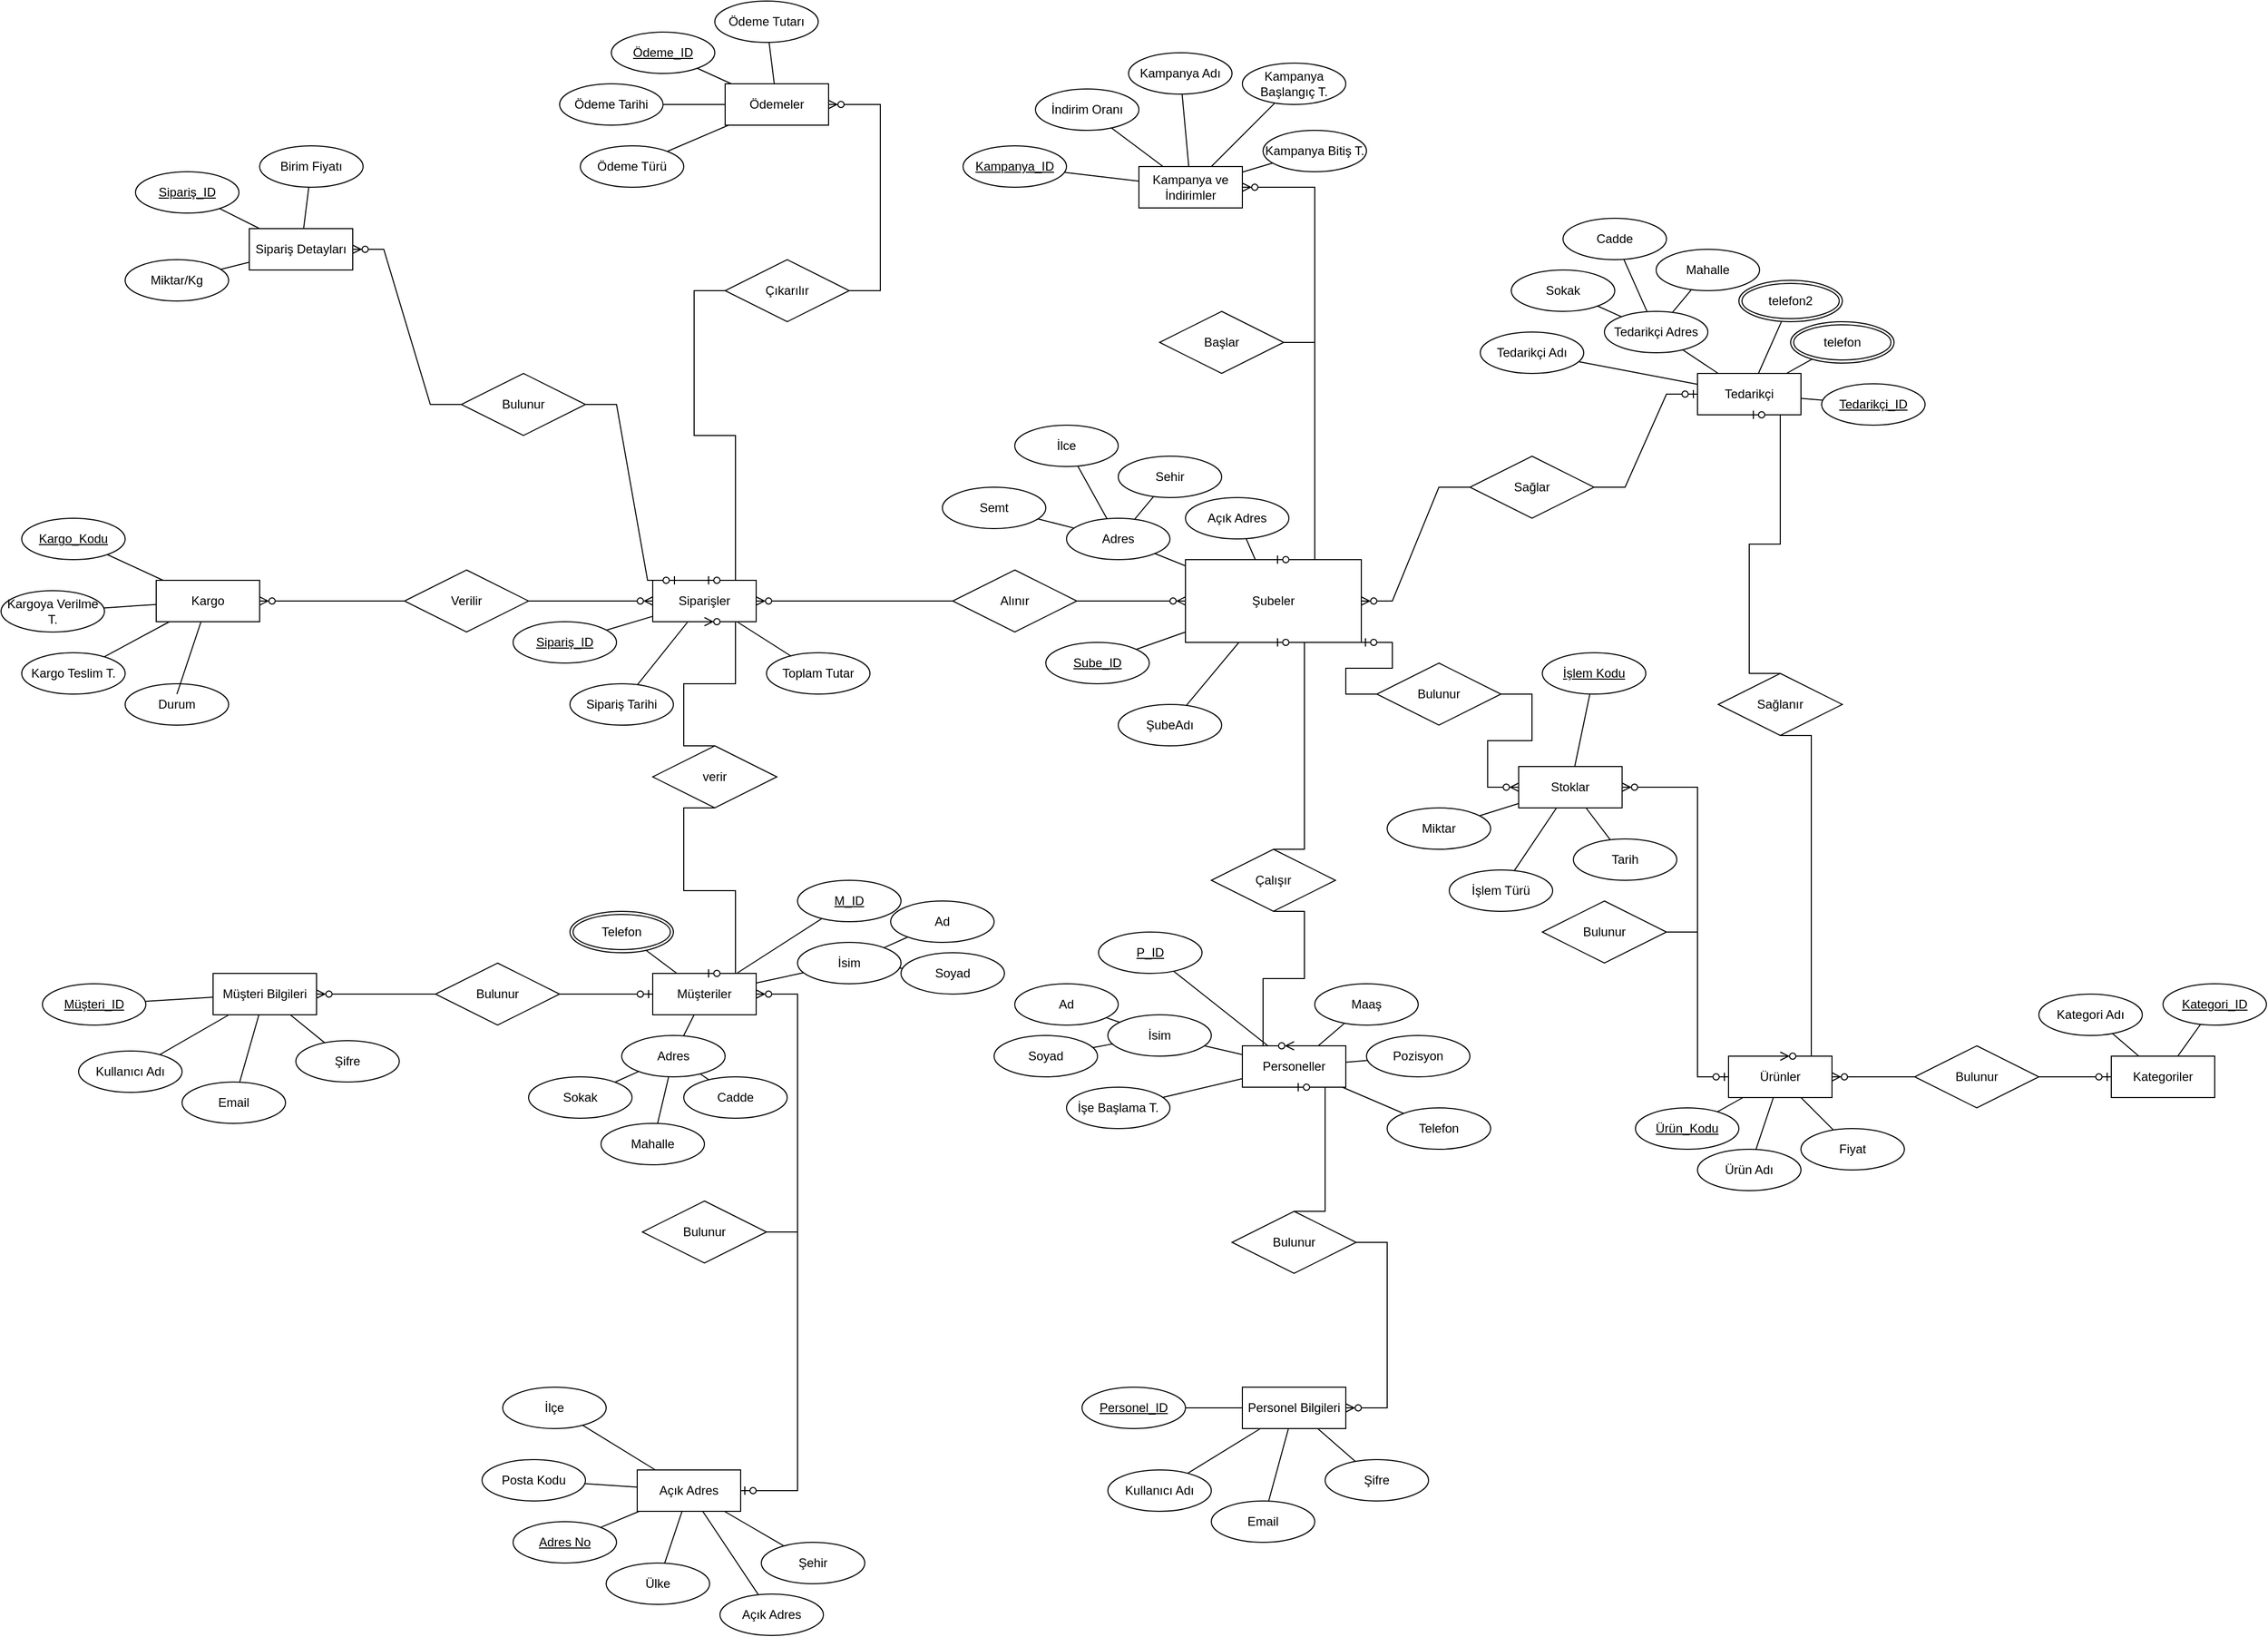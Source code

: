 <mxfile version="22.1.11" type="device">
  <diagram name="Sayfa -1" id="OxGSV1FBNw_TlXUvEajj">
    <mxGraphModel dx="3316" dy="1656" grid="1" gridSize="10" guides="1" tooltips="1" connect="1" arrows="1" fold="1" page="1" pageScale="1" pageWidth="10000" pageHeight="10000" math="0" shadow="0">
      <root>
        <mxCell id="0" />
        <mxCell id="1" parent="0" />
        <mxCell id="Ec_k2XlnwjyqH8aZwKnL-1" value="Müşteriler" style="whiteSpace=wrap;html=1;align=center;" parent="1" vertex="1">
          <mxGeometry x="670" y="1040" width="100" height="40" as="geometry" />
        </mxCell>
        <mxCell id="Ec_k2XlnwjyqH8aZwKnL-2" value="M_ID" style="ellipse;whiteSpace=wrap;html=1;align=center;fontStyle=4;" parent="1" vertex="1">
          <mxGeometry x="810" y="950" width="100" height="40" as="geometry" />
        </mxCell>
        <mxCell id="Ec_k2XlnwjyqH8aZwKnL-4" value="İsim" style="ellipse;whiteSpace=wrap;html=1;align=center;" parent="1" vertex="1">
          <mxGeometry x="810" y="1010" width="100" height="40" as="geometry" />
        </mxCell>
        <mxCell id="Ec_k2XlnwjyqH8aZwKnL-5" value="Ad" style="ellipse;whiteSpace=wrap;html=1;align=center;" parent="1" vertex="1">
          <mxGeometry x="900" y="970" width="100" height="40" as="geometry" />
        </mxCell>
        <mxCell id="Ec_k2XlnwjyqH8aZwKnL-6" value="Soyad" style="ellipse;whiteSpace=wrap;html=1;align=center;" parent="1" vertex="1">
          <mxGeometry x="910" y="1020" width="100" height="40" as="geometry" />
        </mxCell>
        <mxCell id="Ec_k2XlnwjyqH8aZwKnL-7" value="" style="endArrow=none;html=1;rounded=0;" parent="1" source="Ec_k2XlnwjyqH8aZwKnL-4" target="Ec_k2XlnwjyqH8aZwKnL-5" edge="1">
          <mxGeometry relative="1" as="geometry">
            <mxPoint x="800" y="1070" as="sourcePoint" />
            <mxPoint x="490" y="1070" as="targetPoint" />
          </mxGeometry>
        </mxCell>
        <mxCell id="Ec_k2XlnwjyqH8aZwKnL-8" value="" style="endArrow=none;html=1;rounded=0;" parent="1" source="Ec_k2XlnwjyqH8aZwKnL-4" target="Ec_k2XlnwjyqH8aZwKnL-6" edge="1">
          <mxGeometry relative="1" as="geometry">
            <mxPoint x="800" y="1070" as="sourcePoint" />
            <mxPoint x="485.355" y="1075.858" as="targetPoint" />
          </mxGeometry>
        </mxCell>
        <mxCell id="Ec_k2XlnwjyqH8aZwKnL-10" value="" style="endArrow=none;html=1;rounded=0;" parent="1" source="Ec_k2XlnwjyqH8aZwKnL-4" target="Ec_k2XlnwjyqH8aZwKnL-1" edge="1">
          <mxGeometry relative="1" as="geometry">
            <mxPoint x="800" y="1070" as="sourcePoint" />
            <mxPoint x="960" y="1070" as="targetPoint" />
          </mxGeometry>
        </mxCell>
        <mxCell id="Ec_k2XlnwjyqH8aZwKnL-11" value="" style="endArrow=none;html=1;rounded=0;" parent="1" source="Ec_k2XlnwjyqH8aZwKnL-1" target="Ec_k2XlnwjyqH8aZwKnL-2" edge="1">
          <mxGeometry relative="1" as="geometry">
            <mxPoint x="800" y="1070" as="sourcePoint" />
            <mxPoint x="960" y="1070" as="targetPoint" />
          </mxGeometry>
        </mxCell>
        <mxCell id="Ec_k2XlnwjyqH8aZwKnL-12" value="Adres" style="ellipse;whiteSpace=wrap;html=1;align=center;" parent="1" vertex="1">
          <mxGeometry x="640" y="1100" width="100" height="40" as="geometry" />
        </mxCell>
        <mxCell id="Ec_k2XlnwjyqH8aZwKnL-13" value="Cadde" style="ellipse;whiteSpace=wrap;html=1;align=center;" parent="1" vertex="1">
          <mxGeometry x="700" y="1140" width="100" height="40" as="geometry" />
        </mxCell>
        <mxCell id="Ec_k2XlnwjyqH8aZwKnL-14" value="Sokak" style="ellipse;whiteSpace=wrap;html=1;align=center;" parent="1" vertex="1">
          <mxGeometry x="550" y="1140" width="100" height="40" as="geometry" />
        </mxCell>
        <mxCell id="Ec_k2XlnwjyqH8aZwKnL-16" value="" style="endArrow=none;html=1;rounded=0;" parent="1" source="Ec_k2XlnwjyqH8aZwKnL-12" target="Ec_k2XlnwjyqH8aZwKnL-13" edge="1">
          <mxGeometry relative="1" as="geometry">
            <mxPoint x="800" y="1070" as="sourcePoint" />
            <mxPoint x="960" y="1070" as="targetPoint" />
          </mxGeometry>
        </mxCell>
        <mxCell id="Ec_k2XlnwjyqH8aZwKnL-17" value="" style="endArrow=none;html=1;rounded=0;" parent="1" source="Ec_k2XlnwjyqH8aZwKnL-12" target="Ec_k2XlnwjyqH8aZwKnL-15" edge="1">
          <mxGeometry relative="1" as="geometry">
            <mxPoint x="800" y="1070" as="sourcePoint" />
            <mxPoint x="960" y="1070" as="targetPoint" />
          </mxGeometry>
        </mxCell>
        <mxCell id="Ec_k2XlnwjyqH8aZwKnL-18" value="" style="endArrow=none;html=1;rounded=0;" parent="1" source="Ec_k2XlnwjyqH8aZwKnL-12" target="Ec_k2XlnwjyqH8aZwKnL-14" edge="1">
          <mxGeometry relative="1" as="geometry">
            <mxPoint x="800" y="1070" as="sourcePoint" />
            <mxPoint x="960" y="1070" as="targetPoint" />
          </mxGeometry>
        </mxCell>
        <mxCell id="Ec_k2XlnwjyqH8aZwKnL-19" value="" style="endArrow=none;html=1;rounded=0;" parent="1" source="Ec_k2XlnwjyqH8aZwKnL-12" target="Ec_k2XlnwjyqH8aZwKnL-1" edge="1">
          <mxGeometry relative="1" as="geometry">
            <mxPoint x="800" y="1070" as="sourcePoint" />
            <mxPoint x="960" y="1070" as="targetPoint" />
          </mxGeometry>
        </mxCell>
        <mxCell id="Ec_k2XlnwjyqH8aZwKnL-20" value="Telefon" style="ellipse;shape=doubleEllipse;margin=3;whiteSpace=wrap;html=1;align=center;" parent="1" vertex="1">
          <mxGeometry x="590" y="980" width="100" height="40" as="geometry" />
        </mxCell>
        <mxCell id="Ec_k2XlnwjyqH8aZwKnL-21" value="" style="endArrow=none;html=1;rounded=0;" parent="1" source="Ec_k2XlnwjyqH8aZwKnL-1" target="Ec_k2XlnwjyqH8aZwKnL-20" edge="1">
          <mxGeometry relative="1" as="geometry">
            <mxPoint x="900" y="1060" as="sourcePoint" />
            <mxPoint x="1060" y="1060" as="targetPoint" />
          </mxGeometry>
        </mxCell>
        <mxCell id="Ec_k2XlnwjyqH8aZwKnL-22" value="Ürünler" style="whiteSpace=wrap;html=1;align=center;" parent="1" vertex="1">
          <mxGeometry x="1710" y="1120" width="100" height="40" as="geometry" />
        </mxCell>
        <mxCell id="Ec_k2XlnwjyqH8aZwKnL-23" value="Ürün Adı" style="ellipse;whiteSpace=wrap;html=1;align=center;" parent="1" vertex="1">
          <mxGeometry x="1680" y="1210" width="100" height="40" as="geometry" />
        </mxCell>
        <mxCell id="Ec_k2XlnwjyqH8aZwKnL-25" value="Fiyat" style="ellipse;whiteSpace=wrap;html=1;align=center;" parent="1" vertex="1">
          <mxGeometry x="1780" y="1190" width="100" height="40" as="geometry" />
        </mxCell>
        <mxCell id="Ec_k2XlnwjyqH8aZwKnL-27" value="Ürün_Kodu" style="ellipse;whiteSpace=wrap;html=1;align=center;fontStyle=4;" parent="1" vertex="1">
          <mxGeometry x="1620" y="1170" width="100" height="40" as="geometry" />
        </mxCell>
        <mxCell id="Ec_k2XlnwjyqH8aZwKnL-28" value="Personeller" style="whiteSpace=wrap;html=1;align=center;" parent="1" vertex="1">
          <mxGeometry x="1240" y="1110" width="100" height="40" as="geometry" />
        </mxCell>
        <mxCell id="Ec_k2XlnwjyqH8aZwKnL-29" value="P_ID" style="ellipse;whiteSpace=wrap;html=1;align=center;fontStyle=4;" parent="1" vertex="1">
          <mxGeometry x="1101" y="1000" width="100" height="40" as="geometry" />
        </mxCell>
        <mxCell id="Ec_k2XlnwjyqH8aZwKnL-32" value="İsim" style="ellipse;whiteSpace=wrap;html=1;align=center;" parent="1" vertex="1">
          <mxGeometry x="1110" y="1080" width="100" height="40" as="geometry" />
        </mxCell>
        <mxCell id="Ec_k2XlnwjyqH8aZwKnL-33" value="Ad" style="ellipse;whiteSpace=wrap;html=1;align=center;" parent="1" vertex="1">
          <mxGeometry x="1020" y="1050" width="100" height="40" as="geometry" />
        </mxCell>
        <mxCell id="Ec_k2XlnwjyqH8aZwKnL-34" value="Soyad" style="ellipse;whiteSpace=wrap;html=1;align=center;" parent="1" vertex="1">
          <mxGeometry x="1000" y="1100" width="100" height="40" as="geometry" />
        </mxCell>
        <mxCell id="Ec_k2XlnwjyqH8aZwKnL-35" value="İşe Başlama T." style="ellipse;whiteSpace=wrap;html=1;align=center;" parent="1" vertex="1">
          <mxGeometry x="1070" y="1150" width="100" height="40" as="geometry" />
        </mxCell>
        <mxCell id="Ec_k2XlnwjyqH8aZwKnL-36" value="Telefon" style="ellipse;whiteSpace=wrap;html=1;align=center;" parent="1" vertex="1">
          <mxGeometry x="1380" y="1170" width="100" height="40" as="geometry" />
        </mxCell>
        <mxCell id="Ec_k2XlnwjyqH8aZwKnL-37" value="Maaş" style="ellipse;whiteSpace=wrap;html=1;align=center;" parent="1" vertex="1">
          <mxGeometry x="1310" y="1050" width="100" height="40" as="geometry" />
        </mxCell>
        <mxCell id="Ec_k2XlnwjyqH8aZwKnL-38" value="Pozisyon" style="ellipse;whiteSpace=wrap;html=1;align=center;" parent="1" vertex="1">
          <mxGeometry x="1360" y="1100" width="100" height="40" as="geometry" />
        </mxCell>
        <mxCell id="Ec_k2XlnwjyqH8aZwKnL-39" value="Ödemeler" style="whiteSpace=wrap;html=1;align=center;" parent="1" vertex="1">
          <mxGeometry x="740" y="180" width="100" height="40" as="geometry" />
        </mxCell>
        <mxCell id="Ec_k2XlnwjyqH8aZwKnL-40" value="Ödeme_ID" style="ellipse;whiteSpace=wrap;html=1;align=center;fontStyle=4;" parent="1" vertex="1">
          <mxGeometry x="630" y="130" width="100" height="40" as="geometry" />
        </mxCell>
        <mxCell id="Ec_k2XlnwjyqH8aZwKnL-41" value="Ödeme Tarihi" style="ellipse;whiteSpace=wrap;html=1;align=center;" parent="1" vertex="1">
          <mxGeometry x="580" y="180" width="100" height="40" as="geometry" />
        </mxCell>
        <mxCell id="Ec_k2XlnwjyqH8aZwKnL-42" value="Ödeme Türü" style="ellipse;whiteSpace=wrap;html=1;align=center;" parent="1" vertex="1">
          <mxGeometry x="600" y="240" width="100" height="40" as="geometry" />
        </mxCell>
        <mxCell id="Ec_k2XlnwjyqH8aZwKnL-43" value="Ödeme Tutarı" style="ellipse;whiteSpace=wrap;html=1;align=center;" parent="1" vertex="1">
          <mxGeometry x="730" y="100" width="100" height="40" as="geometry" />
        </mxCell>
        <mxCell id="Ec_k2XlnwjyqH8aZwKnL-44" value="Tedarikçi" style="whiteSpace=wrap;html=1;align=center;" parent="1" vertex="1">
          <mxGeometry x="1680" y="460" width="100" height="40" as="geometry" />
        </mxCell>
        <mxCell id="Ec_k2XlnwjyqH8aZwKnL-45" value="Tedarikçi_ID" style="ellipse;whiteSpace=wrap;html=1;align=center;fontStyle=4;" parent="1" vertex="1">
          <mxGeometry x="1800" y="470" width="100" height="40" as="geometry" />
        </mxCell>
        <mxCell id="Ec_k2XlnwjyqH8aZwKnL-46" value="Tedarikçi Adı" style="ellipse;whiteSpace=wrap;html=1;align=center;" parent="1" vertex="1">
          <mxGeometry x="1470" y="420" width="100" height="40" as="geometry" />
        </mxCell>
        <mxCell id="Ec_k2XlnwjyqH8aZwKnL-47" value="Tedarikçi Adres" style="ellipse;whiteSpace=wrap;html=1;align=center;" parent="1" vertex="1">
          <mxGeometry x="1590" y="400" width="100" height="40" as="geometry" />
        </mxCell>
        <mxCell id="Ec_k2XlnwjyqH8aZwKnL-51" value="telefon" style="ellipse;shape=doubleEllipse;margin=3;whiteSpace=wrap;html=1;align=center;" parent="1" vertex="1">
          <mxGeometry x="1770" y="410" width="100" height="40" as="geometry" />
        </mxCell>
        <mxCell id="Ec_k2XlnwjyqH8aZwKnL-52" value="Kampanya ve İndirimler" style="whiteSpace=wrap;html=1;align=center;" parent="1" vertex="1">
          <mxGeometry x="1140" y="260" width="100" height="40" as="geometry" />
        </mxCell>
        <mxCell id="Ec_k2XlnwjyqH8aZwKnL-53" value="Kampanya_ID" style="ellipse;whiteSpace=wrap;html=1;align=center;fontStyle=4;" parent="1" vertex="1">
          <mxGeometry x="970" y="240" width="100" height="40" as="geometry" />
        </mxCell>
        <mxCell id="Ec_k2XlnwjyqH8aZwKnL-54" value="Kampanya Adı" style="ellipse;whiteSpace=wrap;html=1;align=center;" parent="1" vertex="1">
          <mxGeometry x="1130" y="150" width="100" height="40" as="geometry" />
        </mxCell>
        <mxCell id="Ec_k2XlnwjyqH8aZwKnL-55" value="Kampanya Başlangıç T." style="ellipse;whiteSpace=wrap;html=1;align=center;" parent="1" vertex="1">
          <mxGeometry x="1240" y="160" width="100" height="40" as="geometry" />
        </mxCell>
        <mxCell id="Ec_k2XlnwjyqH8aZwKnL-56" value="Kampanya Bitiş T." style="ellipse;whiteSpace=wrap;html=1;align=center;" parent="1" vertex="1">
          <mxGeometry x="1260" y="225" width="100" height="40" as="geometry" />
        </mxCell>
        <mxCell id="Ec_k2XlnwjyqH8aZwKnL-57" value="İndirim Oranı" style="ellipse;whiteSpace=wrap;html=1;align=center;" parent="1" vertex="1">
          <mxGeometry x="1040" y="185" width="100" height="40" as="geometry" />
        </mxCell>
        <mxCell id="Ec_k2XlnwjyqH8aZwKnL-58" value="Kargo" style="whiteSpace=wrap;html=1;align=center;" parent="1" vertex="1">
          <mxGeometry x="190" y="660" width="100" height="40" as="geometry" />
        </mxCell>
        <mxCell id="Ec_k2XlnwjyqH8aZwKnL-59" value="Kargo_Kodu" style="ellipse;whiteSpace=wrap;html=1;align=center;fontStyle=4;" parent="1" vertex="1">
          <mxGeometry x="60" y="600" width="100" height="40" as="geometry" />
        </mxCell>
        <mxCell id="Ec_k2XlnwjyqH8aZwKnL-60" value="Kargoya Verilme T." style="ellipse;whiteSpace=wrap;html=1;align=center;" parent="1" vertex="1">
          <mxGeometry x="40" y="670" width="100" height="40" as="geometry" />
        </mxCell>
        <mxCell id="Ec_k2XlnwjyqH8aZwKnL-61" value="Kargo Teslim T." style="ellipse;whiteSpace=wrap;html=1;align=center;" parent="1" vertex="1">
          <mxGeometry x="60" y="730" width="100" height="40" as="geometry" />
        </mxCell>
        <mxCell id="Ec_k2XlnwjyqH8aZwKnL-67" value="Siparişler" style="whiteSpace=wrap;html=1;align=center;" parent="1" vertex="1">
          <mxGeometry x="670" y="660" width="100" height="40" as="geometry" />
        </mxCell>
        <mxCell id="Ec_k2XlnwjyqH8aZwKnL-68" value="Sipariş_ID" style="ellipse;whiteSpace=wrap;html=1;align=center;fontStyle=4;" parent="1" vertex="1">
          <mxGeometry x="535" y="700" width="100" height="40" as="geometry" />
        </mxCell>
        <mxCell id="Ec_k2XlnwjyqH8aZwKnL-69" value="Sipariş Tarihi" style="ellipse;whiteSpace=wrap;html=1;align=center;" parent="1" vertex="1">
          <mxGeometry x="590" y="760" width="100" height="40" as="geometry" />
        </mxCell>
        <mxCell id="Ec_k2XlnwjyqH8aZwKnL-70" value="Toplam Tutar" style="ellipse;whiteSpace=wrap;html=1;align=center;" parent="1" vertex="1">
          <mxGeometry x="780" y="730" width="100" height="40" as="geometry" />
        </mxCell>
        <mxCell id="Ec_k2XlnwjyqH8aZwKnL-71" value="Durum" style="ellipse;whiteSpace=wrap;html=1;align=center;" parent="1" vertex="1">
          <mxGeometry x="160" y="760" width="100" height="40" as="geometry" />
        </mxCell>
        <mxCell id="Ec_k2XlnwjyqH8aZwKnL-72" value="" style="endArrow=none;html=1;rounded=0;" parent="1" source="Ec_k2XlnwjyqH8aZwKnL-58" target="Ec_k2XlnwjyqH8aZwKnL-59" edge="1">
          <mxGeometry relative="1" as="geometry">
            <mxPoint x="110" y="470" as="sourcePoint" />
            <mxPoint x="330" y="670.0" as="targetPoint" />
          </mxGeometry>
        </mxCell>
        <mxCell id="Ec_k2XlnwjyqH8aZwKnL-73" value="" style="endArrow=none;html=1;rounded=0;" parent="1" source="Ec_k2XlnwjyqH8aZwKnL-58" edge="1">
          <mxGeometry relative="1" as="geometry">
            <mxPoint x="110" y="470" as="sourcePoint" />
            <mxPoint x="210" y="770" as="targetPoint" />
          </mxGeometry>
        </mxCell>
        <mxCell id="Ec_k2XlnwjyqH8aZwKnL-74" value="" style="endArrow=none;html=1;rounded=0;" parent="1" source="Ec_k2XlnwjyqH8aZwKnL-58" target="Ec_k2XlnwjyqH8aZwKnL-60" edge="1">
          <mxGeometry relative="1" as="geometry">
            <mxPoint x="110" y="470" as="sourcePoint" />
            <mxPoint x="270" y="470" as="targetPoint" />
          </mxGeometry>
        </mxCell>
        <mxCell id="Ec_k2XlnwjyqH8aZwKnL-75" value="" style="endArrow=none;html=1;rounded=0;" parent="1" source="Ec_k2XlnwjyqH8aZwKnL-58" target="Ec_k2XlnwjyqH8aZwKnL-61" edge="1">
          <mxGeometry relative="1" as="geometry">
            <mxPoint x="110" y="470" as="sourcePoint" />
            <mxPoint x="270" y="470" as="targetPoint" />
          </mxGeometry>
        </mxCell>
        <mxCell id="Ec_k2XlnwjyqH8aZwKnL-76" value="Verilir" style="shape=rhombus;perimeter=rhombusPerimeter;whiteSpace=wrap;html=1;align=center;" parent="1" vertex="1">
          <mxGeometry x="430" y="650" width="120" height="60" as="geometry" />
        </mxCell>
        <mxCell id="Ec_k2XlnwjyqH8aZwKnL-79" value="" style="edgeStyle=entityRelationEdgeStyle;fontSize=12;html=1;endArrow=ERzeroToMany;endFill=1;rounded=0;" parent="1" source="Ec_k2XlnwjyqH8aZwKnL-76" target="Ec_k2XlnwjyqH8aZwKnL-58" edge="1">
          <mxGeometry width="100" height="100" relative="1" as="geometry">
            <mxPoint x="230" y="620" as="sourcePoint" />
            <mxPoint x="330" y="520" as="targetPoint" />
          </mxGeometry>
        </mxCell>
        <mxCell id="Ec_k2XlnwjyqH8aZwKnL-85" value="Şubeler" style="whiteSpace=wrap;html=1;align=center;" parent="1" vertex="1">
          <mxGeometry x="1185" y="640" width="170" height="80" as="geometry" />
        </mxCell>
        <mxCell id="Ec_k2XlnwjyqH8aZwKnL-100" value="" style="endArrow=none;html=1;rounded=0;" parent="1" source="Ec_k2XlnwjyqH8aZwKnL-28" target="Ec_k2XlnwjyqH8aZwKnL-29" edge="1">
          <mxGeometry relative="1" as="geometry">
            <mxPoint x="1280" y="1080" as="sourcePoint" />
            <mxPoint x="1440" y="1080" as="targetPoint" />
          </mxGeometry>
        </mxCell>
        <mxCell id="Ec_k2XlnwjyqH8aZwKnL-101" value="" style="endArrow=none;html=1;rounded=0;" parent="1" source="Ec_k2XlnwjyqH8aZwKnL-28" target="Ec_k2XlnwjyqH8aZwKnL-32" edge="1">
          <mxGeometry relative="1" as="geometry">
            <mxPoint x="1212.5" y="1090" as="sourcePoint" />
            <mxPoint x="1380" y="1020" as="targetPoint" />
          </mxGeometry>
        </mxCell>
        <mxCell id="Ec_k2XlnwjyqH8aZwKnL-102" value="" style="endArrow=none;html=1;rounded=0;" parent="1" source="Ec_k2XlnwjyqH8aZwKnL-32" target="Ec_k2XlnwjyqH8aZwKnL-33" edge="1">
          <mxGeometry relative="1" as="geometry">
            <mxPoint x="1220" y="1020" as="sourcePoint" />
            <mxPoint x="1380" y="1020" as="targetPoint" />
          </mxGeometry>
        </mxCell>
        <mxCell id="Ec_k2XlnwjyqH8aZwKnL-103" value="" style="endArrow=none;html=1;rounded=0;" parent="1" source="Ec_k2XlnwjyqH8aZwKnL-32" target="Ec_k2XlnwjyqH8aZwKnL-34" edge="1">
          <mxGeometry relative="1" as="geometry">
            <mxPoint x="1220" y="1020" as="sourcePoint" />
            <mxPoint x="1380" y="1020" as="targetPoint" />
          </mxGeometry>
        </mxCell>
        <mxCell id="Ec_k2XlnwjyqH8aZwKnL-104" value="" style="endArrow=none;html=1;rounded=0;" parent="1" source="Ec_k2XlnwjyqH8aZwKnL-28" target="Ec_k2XlnwjyqH8aZwKnL-35" edge="1">
          <mxGeometry relative="1" as="geometry">
            <mxPoint x="1227.143" y="1090" as="sourcePoint" />
            <mxPoint x="1380" y="1020" as="targetPoint" />
          </mxGeometry>
        </mxCell>
        <mxCell id="Ec_k2XlnwjyqH8aZwKnL-105" value="" style="endArrow=none;html=1;rounded=0;" parent="1" source="Ec_k2XlnwjyqH8aZwKnL-28" target="Ec_k2XlnwjyqH8aZwKnL-36" edge="1">
          <mxGeometry relative="1" as="geometry">
            <mxPoint x="1280" y="1080" as="sourcePoint" />
            <mxPoint x="1440" y="1080" as="targetPoint" />
          </mxGeometry>
        </mxCell>
        <mxCell id="Ec_k2XlnwjyqH8aZwKnL-106" value="" style="endArrow=none;html=1;rounded=0;" parent="1" source="Ec_k2XlnwjyqH8aZwKnL-28" target="Ec_k2XlnwjyqH8aZwKnL-38" edge="1">
          <mxGeometry relative="1" as="geometry">
            <mxPoint x="1280" y="1080" as="sourcePoint" />
            <mxPoint x="1440" y="1080" as="targetPoint" />
          </mxGeometry>
        </mxCell>
        <mxCell id="Ec_k2XlnwjyqH8aZwKnL-107" value="" style="endArrow=none;html=1;rounded=0;" parent="1" source="Ec_k2XlnwjyqH8aZwKnL-28" target="Ec_k2XlnwjyqH8aZwKnL-37" edge="1">
          <mxGeometry relative="1" as="geometry">
            <mxPoint x="1280" y="1080" as="sourcePoint" />
            <mxPoint x="1440" y="1080" as="targetPoint" />
          </mxGeometry>
        </mxCell>
        <mxCell id="Ec_k2XlnwjyqH8aZwKnL-108" value="Çalışır" style="shape=rhombus;perimeter=rhombusPerimeter;whiteSpace=wrap;html=1;align=center;" parent="1" vertex="1">
          <mxGeometry x="1210" y="920" width="120" height="60" as="geometry" />
        </mxCell>
        <mxCell id="Ec_k2XlnwjyqH8aZwKnL-109" value="" style="edgeStyle=entityRelationEdgeStyle;fontSize=12;html=1;endArrow=ERzeroToMany;endFill=1;rounded=0;entryX=0.5;entryY=0;entryDx=0;entryDy=0;exitX=0.5;exitY=1;exitDx=0;exitDy=0;" parent="1" source="Ec_k2XlnwjyqH8aZwKnL-108" target="Ec_k2XlnwjyqH8aZwKnL-28" edge="1">
          <mxGeometry width="100" height="100" relative="1" as="geometry">
            <mxPoint x="1310" y="1010" as="sourcePoint" />
            <mxPoint x="1410" y="910" as="targetPoint" />
          </mxGeometry>
        </mxCell>
        <mxCell id="Ec_k2XlnwjyqH8aZwKnL-110" value="" style="edgeStyle=entityRelationEdgeStyle;fontSize=12;html=1;endArrow=ERzeroToOne;endFill=1;rounded=0;entryX=0.5;entryY=1;entryDx=0;entryDy=0;exitX=0.5;exitY=0;exitDx=0;exitDy=0;" parent="1" source="Ec_k2XlnwjyqH8aZwKnL-108" target="Ec_k2XlnwjyqH8aZwKnL-85" edge="1">
          <mxGeometry width="100" height="100" relative="1" as="geometry">
            <mxPoint x="1310" y="1010" as="sourcePoint" />
            <mxPoint x="1410" y="910" as="targetPoint" />
          </mxGeometry>
        </mxCell>
        <mxCell id="Ec_k2XlnwjyqH8aZwKnL-112" value="" style="endArrow=none;html=1;rounded=0;" parent="1" source="Ec_k2XlnwjyqH8aZwKnL-22" target="Ec_k2XlnwjyqH8aZwKnL-27" edge="1">
          <mxGeometry relative="1" as="geometry">
            <mxPoint x="1350" y="960" as="sourcePoint" />
            <mxPoint x="1510" y="960" as="targetPoint" />
          </mxGeometry>
        </mxCell>
        <mxCell id="Ec_k2XlnwjyqH8aZwKnL-113" value="" style="endArrow=none;html=1;rounded=0;" parent="1" source="Ec_k2XlnwjyqH8aZwKnL-23" target="Ec_k2XlnwjyqH8aZwKnL-22" edge="1">
          <mxGeometry relative="1" as="geometry">
            <mxPoint x="1350" y="960" as="sourcePoint" />
            <mxPoint x="1510" y="960" as="targetPoint" />
          </mxGeometry>
        </mxCell>
        <mxCell id="Ec_k2XlnwjyqH8aZwKnL-115" value="" style="endArrow=none;html=1;rounded=0;" parent="1" source="Ec_k2XlnwjyqH8aZwKnL-25" target="Ec_k2XlnwjyqH8aZwKnL-22" edge="1">
          <mxGeometry relative="1" as="geometry">
            <mxPoint x="1350" y="960" as="sourcePoint" />
            <mxPoint x="1510" y="960" as="targetPoint" />
          </mxGeometry>
        </mxCell>
        <mxCell id="Ec_k2XlnwjyqH8aZwKnL-117" value="Bulunur" style="shape=rhombus;perimeter=rhombusPerimeter;whiteSpace=wrap;html=1;align=center;" parent="1" vertex="1">
          <mxGeometry x="1530" y="970" width="120" height="60" as="geometry" />
        </mxCell>
        <mxCell id="Ec_k2XlnwjyqH8aZwKnL-118" value="" style="edgeStyle=entityRelationEdgeStyle;fontSize=12;html=1;endArrow=ERzeroToOne;endFill=1;rounded=0;" parent="1" source="Ec_k2XlnwjyqH8aZwKnL-117" target="Ec_k2XlnwjyqH8aZwKnL-22" edge="1">
          <mxGeometry width="100" height="100" relative="1" as="geometry">
            <mxPoint x="1380" y="1020" as="sourcePoint" />
            <mxPoint x="1720" y="870" as="targetPoint" />
            <Array as="points">
              <mxPoint x="1440" y="810" />
            </Array>
          </mxGeometry>
        </mxCell>
        <mxCell id="Ec_k2XlnwjyqH8aZwKnL-119" value="" style="edgeStyle=entityRelationEdgeStyle;fontSize=12;html=1;endArrow=ERzeroToMany;endFill=1;rounded=0;" parent="1" source="Ec_k2XlnwjyqH8aZwKnL-117" target="aGFpfUO2FnvY2hej-AOW-9" edge="1">
          <mxGeometry width="100" height="100" relative="1" as="geometry">
            <mxPoint x="1680" y="950" as="sourcePoint" />
            <mxPoint x="1480" y="910" as="targetPoint" />
          </mxGeometry>
        </mxCell>
        <mxCell id="Ec_k2XlnwjyqH8aZwKnL-120" value="" style="endArrow=none;html=1;rounded=0;" parent="1" source="Ec_k2XlnwjyqH8aZwKnL-44" target="Ec_k2XlnwjyqH8aZwKnL-51" edge="1">
          <mxGeometry relative="1" as="geometry">
            <mxPoint x="1470" y="450" as="sourcePoint" />
            <mxPoint x="1630" y="450" as="targetPoint" />
          </mxGeometry>
        </mxCell>
        <mxCell id="Ec_k2XlnwjyqH8aZwKnL-121" value="" style="endArrow=none;html=1;rounded=0;" parent="1" source="Ec_k2XlnwjyqH8aZwKnL-44" target="Ec_k2XlnwjyqH8aZwKnL-45" edge="1">
          <mxGeometry relative="1" as="geometry">
            <mxPoint x="1470" y="450" as="sourcePoint" />
            <mxPoint x="1630" y="450" as="targetPoint" />
          </mxGeometry>
        </mxCell>
        <mxCell id="Ec_k2XlnwjyqH8aZwKnL-122" value="" style="endArrow=none;html=1;rounded=0;" parent="1" source="Ec_k2XlnwjyqH8aZwKnL-47" target="Ec_k2XlnwjyqH8aZwKnL-44" edge="1">
          <mxGeometry relative="1" as="geometry">
            <mxPoint x="1470" y="450" as="sourcePoint" />
            <mxPoint x="1630" y="450" as="targetPoint" />
          </mxGeometry>
        </mxCell>
        <mxCell id="Ec_k2XlnwjyqH8aZwKnL-123" value="Cadde" style="ellipse;whiteSpace=wrap;html=1;align=center;" parent="1" vertex="1">
          <mxGeometry x="1550" y="310" width="100" height="40" as="geometry" />
        </mxCell>
        <mxCell id="Ec_k2XlnwjyqH8aZwKnL-124" value="Sokak" style="ellipse;whiteSpace=wrap;html=1;align=center;" parent="1" vertex="1">
          <mxGeometry x="1500" y="360" width="100" height="40" as="geometry" />
        </mxCell>
        <mxCell id="Ec_k2XlnwjyqH8aZwKnL-125" value="Mahalle" style="ellipse;whiteSpace=wrap;html=1;align=center;" parent="1" vertex="1">
          <mxGeometry x="1640" y="340" width="100" height="40" as="geometry" />
        </mxCell>
        <mxCell id="Ec_k2XlnwjyqH8aZwKnL-126" value="" style="endArrow=none;html=1;rounded=0;" parent="1" source="Ec_k2XlnwjyqH8aZwKnL-47" target="Ec_k2XlnwjyqH8aZwKnL-123" edge="1">
          <mxGeometry relative="1" as="geometry">
            <mxPoint x="1470" y="450" as="sourcePoint" />
            <mxPoint x="1630" y="450" as="targetPoint" />
          </mxGeometry>
        </mxCell>
        <mxCell id="Ec_k2XlnwjyqH8aZwKnL-127" value="" style="endArrow=none;html=1;rounded=0;" parent="1" source="Ec_k2XlnwjyqH8aZwKnL-47" target="Ec_k2XlnwjyqH8aZwKnL-124" edge="1">
          <mxGeometry relative="1" as="geometry">
            <mxPoint x="1470" y="450" as="sourcePoint" />
            <mxPoint x="1630" y="450" as="targetPoint" />
          </mxGeometry>
        </mxCell>
        <mxCell id="Ec_k2XlnwjyqH8aZwKnL-128" value="" style="endArrow=none;html=1;rounded=0;" parent="1" source="Ec_k2XlnwjyqH8aZwKnL-47" target="Ec_k2XlnwjyqH8aZwKnL-125" edge="1">
          <mxGeometry relative="1" as="geometry">
            <mxPoint x="1470" y="450" as="sourcePoint" />
            <mxPoint x="1630" y="450" as="targetPoint" />
          </mxGeometry>
        </mxCell>
        <mxCell id="Ec_k2XlnwjyqH8aZwKnL-137" value="Sağlar" style="shape=rhombus;perimeter=rhombusPerimeter;whiteSpace=wrap;html=1;align=center;" parent="1" vertex="1">
          <mxGeometry x="1460" y="540" width="120" height="60" as="geometry" />
        </mxCell>
        <mxCell id="Ec_k2XlnwjyqH8aZwKnL-140" value="" style="endArrow=none;html=1;rounded=0;" parent="1" source="Ec_k2XlnwjyqH8aZwKnL-44" target="Ec_k2XlnwjyqH8aZwKnL-46" edge="1">
          <mxGeometry relative="1" as="geometry">
            <mxPoint x="1390" y="450" as="sourcePoint" />
            <mxPoint x="1550" y="450" as="targetPoint" />
          </mxGeometry>
        </mxCell>
        <mxCell id="Ec_k2XlnwjyqH8aZwKnL-146" value="" style="endArrow=none;html=1;rounded=0;" parent="1" source="Ec_k2XlnwjyqH8aZwKnL-53" target="Ec_k2XlnwjyqH8aZwKnL-52" edge="1">
          <mxGeometry relative="1" as="geometry">
            <mxPoint x="1130" y="540" as="sourcePoint" />
            <mxPoint x="1290" y="540" as="targetPoint" />
          </mxGeometry>
        </mxCell>
        <mxCell id="Ec_k2XlnwjyqH8aZwKnL-147" value="" style="endArrow=none;html=1;rounded=0;" parent="1" source="Ec_k2XlnwjyqH8aZwKnL-57" target="Ec_k2XlnwjyqH8aZwKnL-52" edge="1">
          <mxGeometry relative="1" as="geometry">
            <mxPoint x="1130" y="540" as="sourcePoint" />
            <mxPoint x="1180" y="270" as="targetPoint" />
          </mxGeometry>
        </mxCell>
        <mxCell id="Ec_k2XlnwjyqH8aZwKnL-148" value="" style="endArrow=none;html=1;rounded=0;" parent="1" source="Ec_k2XlnwjyqH8aZwKnL-54" target="Ec_k2XlnwjyqH8aZwKnL-52" edge="1">
          <mxGeometry relative="1" as="geometry">
            <mxPoint x="1130" y="540" as="sourcePoint" />
            <mxPoint x="1190" y="270" as="targetPoint" />
          </mxGeometry>
        </mxCell>
        <mxCell id="Ec_k2XlnwjyqH8aZwKnL-149" value="" style="endArrow=none;html=1;rounded=0;" parent="1" source="Ec_k2XlnwjyqH8aZwKnL-55" target="Ec_k2XlnwjyqH8aZwKnL-52" edge="1">
          <mxGeometry relative="1" as="geometry">
            <mxPoint x="1130" y="540" as="sourcePoint" />
            <mxPoint x="1200" y="280" as="targetPoint" />
          </mxGeometry>
        </mxCell>
        <mxCell id="Ec_k2XlnwjyqH8aZwKnL-150" value="" style="endArrow=none;html=1;rounded=0;" parent="1" source="Ec_k2XlnwjyqH8aZwKnL-56" target="Ec_k2XlnwjyqH8aZwKnL-52" edge="1">
          <mxGeometry relative="1" as="geometry">
            <mxPoint x="1130" y="540" as="sourcePoint" />
            <mxPoint x="1290" y="540" as="targetPoint" />
          </mxGeometry>
        </mxCell>
        <mxCell id="Ec_k2XlnwjyqH8aZwKnL-151" value="Başlar" style="shape=rhombus;perimeter=rhombusPerimeter;whiteSpace=wrap;html=1;align=center;" parent="1" vertex="1">
          <mxGeometry x="1160" y="400" width="120" height="60" as="geometry" />
        </mxCell>
        <mxCell id="Ec_k2XlnwjyqH8aZwKnL-152" value="" style="edgeStyle=entityRelationEdgeStyle;fontSize=12;html=1;endArrow=ERzeroToOne;endFill=1;rounded=0;entryX=0.5;entryY=0;entryDx=0;entryDy=0;" parent="1" source="Ec_k2XlnwjyqH8aZwKnL-151" target="Ec_k2XlnwjyqH8aZwKnL-85" edge="1">
          <mxGeometry width="100" height="100" relative="1" as="geometry">
            <mxPoint x="1475.0" y="560.0" as="sourcePoint" />
            <mxPoint x="1260" y="530" as="targetPoint" />
            <Array as="points">
              <mxPoint x="1600" y="610" />
            </Array>
          </mxGeometry>
        </mxCell>
        <mxCell id="Ec_k2XlnwjyqH8aZwKnL-153" value="" style="edgeStyle=entityRelationEdgeStyle;fontSize=12;html=1;endArrow=ERzeroToMany;endFill=1;rounded=0;" parent="1" source="Ec_k2XlnwjyqH8aZwKnL-151" target="Ec_k2XlnwjyqH8aZwKnL-52" edge="1">
          <mxGeometry width="100" height="100" relative="1" as="geometry">
            <mxPoint x="1250" y="730" as="sourcePoint" />
            <mxPoint x="1240" y="490" as="targetPoint" />
          </mxGeometry>
        </mxCell>
        <mxCell id="Ec_k2XlnwjyqH8aZwKnL-155" value="verir" style="shape=rhombus;perimeter=rhombusPerimeter;whiteSpace=wrap;html=1;align=center;" parent="1" vertex="1">
          <mxGeometry x="670" y="820" width="120" height="60" as="geometry" />
        </mxCell>
        <mxCell id="Ec_k2XlnwjyqH8aZwKnL-156" value="" style="edgeStyle=entityRelationEdgeStyle;fontSize=12;html=1;endArrow=ERzeroToOne;endFill=1;rounded=0;entryX=0.5;entryY=0;entryDx=0;entryDy=0;exitX=0.5;exitY=1;exitDx=0;exitDy=0;" parent="1" source="Ec_k2XlnwjyqH8aZwKnL-155" target="Ec_k2XlnwjyqH8aZwKnL-1" edge="1">
          <mxGeometry width="100" height="100" relative="1" as="geometry">
            <mxPoint x="720" y="870" as="sourcePoint" />
            <mxPoint x="820" y="770" as="targetPoint" />
          </mxGeometry>
        </mxCell>
        <mxCell id="Ec_k2XlnwjyqH8aZwKnL-157" value="" style="edgeStyle=entityRelationEdgeStyle;fontSize=12;html=1;endArrow=ERzeroToMany;endFill=1;rounded=0;entryX=0.5;entryY=1;entryDx=0;entryDy=0;exitX=0.5;exitY=0;exitDx=0;exitDy=0;" parent="1" source="Ec_k2XlnwjyqH8aZwKnL-155" target="Ec_k2XlnwjyqH8aZwKnL-67" edge="1">
          <mxGeometry width="100" height="100" relative="1" as="geometry">
            <mxPoint x="720" y="870" as="sourcePoint" />
            <mxPoint x="820" y="770" as="targetPoint" />
          </mxGeometry>
        </mxCell>
        <mxCell id="Ec_k2XlnwjyqH8aZwKnL-158" value="" style="endArrow=none;html=1;rounded=0;" parent="1" source="Ec_k2XlnwjyqH8aZwKnL-68" target="Ec_k2XlnwjyqH8aZwKnL-67" edge="1">
          <mxGeometry relative="1" as="geometry">
            <mxPoint x="690" y="680" as="sourcePoint" />
            <mxPoint x="850" y="680" as="targetPoint" />
          </mxGeometry>
        </mxCell>
        <mxCell id="Ec_k2XlnwjyqH8aZwKnL-159" value="" style="endArrow=none;html=1;rounded=0;" parent="1" source="Ec_k2XlnwjyqH8aZwKnL-69" target="Ec_k2XlnwjyqH8aZwKnL-67" edge="1">
          <mxGeometry relative="1" as="geometry">
            <mxPoint x="540" y="650" as="sourcePoint" />
            <mxPoint x="850" y="680" as="targetPoint" />
          </mxGeometry>
        </mxCell>
        <mxCell id="Ec_k2XlnwjyqH8aZwKnL-160" value="" style="endArrow=none;html=1;rounded=0;" parent="1" source="Ec_k2XlnwjyqH8aZwKnL-70" target="Ec_k2XlnwjyqH8aZwKnL-67" edge="1">
          <mxGeometry relative="1" as="geometry">
            <mxPoint x="690" y="530" as="sourcePoint" />
            <mxPoint x="850" y="530" as="targetPoint" />
          </mxGeometry>
        </mxCell>
        <mxCell id="Ec_k2XlnwjyqH8aZwKnL-161" value="" style="edgeStyle=entityRelationEdgeStyle;fontSize=12;html=1;endArrow=ERzeroToMany;endFill=1;rounded=0;" parent="1" source="Ec_k2XlnwjyqH8aZwKnL-76" target="Ec_k2XlnwjyqH8aZwKnL-67" edge="1">
          <mxGeometry width="100" height="100" relative="1" as="geometry">
            <mxPoint x="720" y="730" as="sourcePoint" />
            <mxPoint x="820" y="630" as="targetPoint" />
          </mxGeometry>
        </mxCell>
        <mxCell id="Ec_k2XlnwjyqH8aZwKnL-162" value="" style="endArrow=none;html=1;rounded=0;" parent="1" source="Ec_k2XlnwjyqH8aZwKnL-42" target="Ec_k2XlnwjyqH8aZwKnL-39" edge="1">
          <mxGeometry relative="1" as="geometry">
            <mxPoint x="770" y="450" as="sourcePoint" />
            <mxPoint x="930" y="450" as="targetPoint" />
          </mxGeometry>
        </mxCell>
        <mxCell id="Ec_k2XlnwjyqH8aZwKnL-163" value="" style="endArrow=none;html=1;rounded=0;" parent="1" source="Ec_k2XlnwjyqH8aZwKnL-41" target="Ec_k2XlnwjyqH8aZwKnL-39" edge="1">
          <mxGeometry relative="1" as="geometry">
            <mxPoint x="770" y="450" as="sourcePoint" />
            <mxPoint x="930" y="450" as="targetPoint" />
          </mxGeometry>
        </mxCell>
        <mxCell id="Ec_k2XlnwjyqH8aZwKnL-164" value="" style="endArrow=none;html=1;rounded=0;" parent="1" source="Ec_k2XlnwjyqH8aZwKnL-40" target="Ec_k2XlnwjyqH8aZwKnL-39" edge="1">
          <mxGeometry relative="1" as="geometry">
            <mxPoint x="770" y="450" as="sourcePoint" />
            <mxPoint x="930" y="450" as="targetPoint" />
          </mxGeometry>
        </mxCell>
        <mxCell id="Ec_k2XlnwjyqH8aZwKnL-165" value="" style="endArrow=none;html=1;rounded=0;" parent="1" source="Ec_k2XlnwjyqH8aZwKnL-43" target="Ec_k2XlnwjyqH8aZwKnL-39" edge="1">
          <mxGeometry relative="1" as="geometry">
            <mxPoint x="770" y="450" as="sourcePoint" />
            <mxPoint x="930" y="450" as="targetPoint" />
          </mxGeometry>
        </mxCell>
        <mxCell id="Ec_k2XlnwjyqH8aZwKnL-166" value="Çıkarılır" style="shape=rhombus;perimeter=rhombusPerimeter;whiteSpace=wrap;html=1;align=center;" parent="1" vertex="1">
          <mxGeometry x="740" y="350" width="120" height="60" as="geometry" />
        </mxCell>
        <mxCell id="Ec_k2XlnwjyqH8aZwKnL-167" value="" style="edgeStyle=entityRelationEdgeStyle;fontSize=12;html=1;endArrow=ERzeroToMany;endFill=1;rounded=0;" parent="1" source="Ec_k2XlnwjyqH8aZwKnL-166" target="Ec_k2XlnwjyqH8aZwKnL-39" edge="1">
          <mxGeometry width="100" height="100" relative="1" as="geometry">
            <mxPoint x="800" y="500" as="sourcePoint" />
            <mxPoint x="900" y="400" as="targetPoint" />
          </mxGeometry>
        </mxCell>
        <mxCell id="aGFpfUO2FnvY2hej-AOW-1" value="ŞubeAdı" style="ellipse;whiteSpace=wrap;html=1;align=center;" parent="1" vertex="1">
          <mxGeometry x="1120" y="780" width="100" height="40" as="geometry" />
        </mxCell>
        <mxCell id="aGFpfUO2FnvY2hej-AOW-2" value="Sube_ID" style="ellipse;whiteSpace=wrap;html=1;align=center;fontStyle=4;" parent="1" vertex="1">
          <mxGeometry x="1050" y="720" width="100" height="40" as="geometry" />
        </mxCell>
        <mxCell id="aGFpfUO2FnvY2hej-AOW-3" value="Adres" style="ellipse;whiteSpace=wrap;html=1;align=center;" parent="1" vertex="1">
          <mxGeometry x="1070" y="600" width="100" height="40" as="geometry" />
        </mxCell>
        <mxCell id="aGFpfUO2FnvY2hej-AOW-9" value="Stoklar" style="whiteSpace=wrap;html=1;align=center;" parent="1" vertex="1">
          <mxGeometry x="1507.13" y="840" width="100" height="40" as="geometry" />
        </mxCell>
        <mxCell id="aGFpfUO2FnvY2hej-AOW-13" value="Miktar" style="ellipse;whiteSpace=wrap;html=1;align=center;" parent="1" vertex="1">
          <mxGeometry x="1380" y="880" width="100" height="40" as="geometry" />
        </mxCell>
        <mxCell id="xjLYqgTyfqMp3IPn_oPB-7" value="" style="endArrow=none;html=1;rounded=0;" parent="1" source="aGFpfUO2FnvY2hej-AOW-9" target="aGFpfUO2FnvY2hej-AOW-13" edge="1">
          <mxGeometry relative="1" as="geometry">
            <mxPoint x="1557.13" y="860" as="sourcePoint" />
            <mxPoint x="1489.997" y="912.214" as="targetPoint" />
          </mxGeometry>
        </mxCell>
        <mxCell id="xjLYqgTyfqMp3IPn_oPB-14" value="Alınır" style="shape=rhombus;perimeter=rhombusPerimeter;whiteSpace=wrap;html=1;align=center;" parent="1" vertex="1">
          <mxGeometry x="960" y="650" width="120" height="60" as="geometry" />
        </mxCell>
        <mxCell id="xjLYqgTyfqMp3IPn_oPB-15" value="" style="edgeStyle=entityRelationEdgeStyle;fontSize=12;html=1;endArrow=ERzeroToMany;endFill=1;rounded=0;" parent="1" source="xjLYqgTyfqMp3IPn_oPB-14" target="Ec_k2XlnwjyqH8aZwKnL-85" edge="1">
          <mxGeometry width="100" height="100" relative="1" as="geometry">
            <mxPoint x="980" y="770" as="sourcePoint" />
            <mxPoint x="1080" y="670" as="targetPoint" />
          </mxGeometry>
        </mxCell>
        <mxCell id="xjLYqgTyfqMp3IPn_oPB-16" value="" style="edgeStyle=entityRelationEdgeStyle;fontSize=12;html=1;endArrow=ERzeroToMany;endFill=1;rounded=0;" parent="1" source="xjLYqgTyfqMp3IPn_oPB-14" target="Ec_k2XlnwjyqH8aZwKnL-67" edge="1">
          <mxGeometry width="100" height="100" relative="1" as="geometry">
            <mxPoint x="1020" y="680" as="sourcePoint" />
            <mxPoint x="1080" y="670" as="targetPoint" />
          </mxGeometry>
        </mxCell>
        <mxCell id="xjLYqgTyfqMp3IPn_oPB-17" value="" style="endArrow=none;html=1;rounded=0;" parent="1" source="aGFpfUO2FnvY2hej-AOW-3" target="Ec_k2XlnwjyqH8aZwKnL-85" edge="1">
          <mxGeometry relative="1" as="geometry">
            <mxPoint x="950" y="720" as="sourcePoint" />
            <mxPoint x="1110" y="720" as="targetPoint" />
          </mxGeometry>
        </mxCell>
        <mxCell id="xjLYqgTyfqMp3IPn_oPB-18" value="" style="endArrow=none;html=1;rounded=0;" parent="1" source="Ec_k2XlnwjyqH8aZwKnL-85" target="aGFpfUO2FnvY2hej-AOW-2" edge="1">
          <mxGeometry relative="1" as="geometry">
            <mxPoint x="950" y="720" as="sourcePoint" />
            <mxPoint x="1110" y="720" as="targetPoint" />
          </mxGeometry>
        </mxCell>
        <mxCell id="xjLYqgTyfqMp3IPn_oPB-19" value="" style="endArrow=none;html=1;rounded=0;" parent="1" source="aGFpfUO2FnvY2hej-AOW-1" target="Ec_k2XlnwjyqH8aZwKnL-85" edge="1">
          <mxGeometry relative="1" as="geometry">
            <mxPoint x="1160" y="790" as="sourcePoint" />
            <mxPoint x="1110" y="720" as="targetPoint" />
          </mxGeometry>
        </mxCell>
        <mxCell id="xjLYqgTyfqMp3IPn_oPB-24" value="İşlem Türü" style="ellipse;whiteSpace=wrap;html=1;align=center;" parent="1" vertex="1">
          <mxGeometry x="1440" y="940" width="100" height="40" as="geometry" />
        </mxCell>
        <mxCell id="xjLYqgTyfqMp3IPn_oPB-25" value="Tarih" style="ellipse;whiteSpace=wrap;html=1;align=center;" parent="1" vertex="1">
          <mxGeometry x="1560" y="910" width="100" height="40" as="geometry" />
        </mxCell>
        <mxCell id="xjLYqgTyfqMp3IPn_oPB-26" value="" style="endArrow=none;html=1;rounded=0;" parent="1" source="xjLYqgTyfqMp3IPn_oPB-24" target="aGFpfUO2FnvY2hej-AOW-9" edge="1">
          <mxGeometry relative="1" as="geometry">
            <mxPoint x="1570" y="720" as="sourcePoint" />
            <mxPoint x="1730" y="720" as="targetPoint" />
          </mxGeometry>
        </mxCell>
        <mxCell id="xjLYqgTyfqMp3IPn_oPB-27" value="" style="endArrow=none;html=1;rounded=0;" parent="1" source="xjLYqgTyfqMp3IPn_oPB-25" target="aGFpfUO2FnvY2hej-AOW-9" edge="1">
          <mxGeometry relative="1" as="geometry">
            <mxPoint x="1570" y="720" as="sourcePoint" />
            <mxPoint x="1730" y="720" as="targetPoint" />
          </mxGeometry>
        </mxCell>
        <mxCell id="xjLYqgTyfqMp3IPn_oPB-29" value="Bulunur" style="shape=rhombus;perimeter=rhombusPerimeter;whiteSpace=wrap;html=1;align=center;" parent="1" vertex="1">
          <mxGeometry x="1370" y="740" width="120" height="60" as="geometry" />
        </mxCell>
        <mxCell id="xjLYqgTyfqMp3IPn_oPB-31" value="" style="edgeStyle=entityRelationEdgeStyle;fontSize=12;html=1;endArrow=ERzeroToMany;endFill=1;rounded=0;" parent="1" source="xjLYqgTyfqMp3IPn_oPB-29" target="aGFpfUO2FnvY2hej-AOW-9" edge="1">
          <mxGeometry width="100" height="100" relative="1" as="geometry">
            <mxPoint x="1600" y="770" as="sourcePoint" />
            <mxPoint x="1700" y="670" as="targetPoint" />
          </mxGeometry>
        </mxCell>
        <mxCell id="xjLYqgTyfqMp3IPn_oPB-32" value="Kategoriler" style="whiteSpace=wrap;html=1;align=center;" parent="1" vertex="1">
          <mxGeometry x="2080" y="1120" width="100" height="40" as="geometry" />
        </mxCell>
        <mxCell id="xjLYqgTyfqMp3IPn_oPB-33" value="Bulunur" style="shape=rhombus;perimeter=rhombusPerimeter;whiteSpace=wrap;html=1;align=center;" parent="1" vertex="1">
          <mxGeometry x="1890" y="1110" width="120" height="60" as="geometry" />
        </mxCell>
        <mxCell id="xjLYqgTyfqMp3IPn_oPB-34" value="" style="edgeStyle=entityRelationEdgeStyle;fontSize=12;html=1;endArrow=ERzeroToOne;endFill=1;rounded=0;" parent="1" source="xjLYqgTyfqMp3IPn_oPB-33" target="xjLYqgTyfqMp3IPn_oPB-32" edge="1">
          <mxGeometry width="100" height="100" relative="1" as="geometry">
            <mxPoint x="2140" y="595" as="sourcePoint" />
            <mxPoint x="1910" y="785" as="targetPoint" />
          </mxGeometry>
        </mxCell>
        <mxCell id="xjLYqgTyfqMp3IPn_oPB-35" value="" style="edgeStyle=entityRelationEdgeStyle;fontSize=12;html=1;endArrow=ERzeroToMany;endFill=1;rounded=0;" parent="1" source="xjLYqgTyfqMp3IPn_oPB-33" target="Ec_k2XlnwjyqH8aZwKnL-22" edge="1">
          <mxGeometry width="100" height="100" relative="1" as="geometry">
            <mxPoint x="1840" y="910" as="sourcePoint" />
            <mxPoint x="1940" y="810" as="targetPoint" />
          </mxGeometry>
        </mxCell>
        <mxCell id="xjLYqgTyfqMp3IPn_oPB-40" value="Kategori Adı" style="ellipse;whiteSpace=wrap;html=1;align=center;" parent="1" vertex="1">
          <mxGeometry x="2010" y="1060" width="100" height="40" as="geometry" />
        </mxCell>
        <mxCell id="xjLYqgTyfqMp3IPn_oPB-45" value="" style="endArrow=none;html=1;rounded=0;" parent="1" source="xjLYqgTyfqMp3IPn_oPB-32" target="L3muD8HD3iOLPbiwA1Bj-28" edge="1">
          <mxGeometry relative="1" as="geometry">
            <mxPoint x="2020" y="1260" as="sourcePoint" />
            <mxPoint x="2257.639" y="1077.889" as="targetPoint" />
          </mxGeometry>
        </mxCell>
        <mxCell id="xjLYqgTyfqMp3IPn_oPB-46" value="" style="endArrow=none;html=1;rounded=0;" parent="1" source="xjLYqgTyfqMp3IPn_oPB-32" target="xjLYqgTyfqMp3IPn_oPB-40" edge="1">
          <mxGeometry relative="1" as="geometry">
            <mxPoint x="2020" y="1260" as="sourcePoint" />
            <mxPoint x="2180" y="1260" as="targetPoint" />
          </mxGeometry>
        </mxCell>
        <mxCell id="L3muD8HD3iOLPbiwA1Bj-1" value="telefon2" style="ellipse;shape=doubleEllipse;margin=3;whiteSpace=wrap;html=1;align=center;" vertex="1" parent="1">
          <mxGeometry x="1720" y="370" width="100" height="40" as="geometry" />
        </mxCell>
        <mxCell id="L3muD8HD3iOLPbiwA1Bj-2" value="" style="endArrow=none;html=1;rounded=0;" edge="1" parent="1" source="Ec_k2XlnwjyqH8aZwKnL-44" target="L3muD8HD3iOLPbiwA1Bj-1">
          <mxGeometry relative="1" as="geometry">
            <mxPoint x="1830" y="330" as="sourcePoint" />
            <mxPoint x="1990" y="330" as="targetPoint" />
          </mxGeometry>
        </mxCell>
        <mxCell id="L3muD8HD3iOLPbiwA1Bj-4" value="" style="edgeStyle=entityRelationEdgeStyle;fontSize=12;html=1;endArrow=ERzeroToOne;endFill=1;rounded=0;" edge="1" parent="1" source="Ec_k2XlnwjyqH8aZwKnL-137" target="Ec_k2XlnwjyqH8aZwKnL-44">
          <mxGeometry width="100" height="100" relative="1" as="geometry">
            <mxPoint x="1590" y="720" as="sourcePoint" />
            <mxPoint x="1690" y="620" as="targetPoint" />
          </mxGeometry>
        </mxCell>
        <mxCell id="L3muD8HD3iOLPbiwA1Bj-5" value="" style="edgeStyle=entityRelationEdgeStyle;fontSize=12;html=1;endArrow=ERzeroToMany;endFill=1;rounded=0;" edge="1" parent="1" source="Ec_k2XlnwjyqH8aZwKnL-137" target="Ec_k2XlnwjyqH8aZwKnL-85">
          <mxGeometry width="100" height="100" relative="1" as="geometry">
            <mxPoint x="1710" y="700" as="sourcePoint" />
            <mxPoint x="1810" y="600" as="targetPoint" />
          </mxGeometry>
        </mxCell>
        <mxCell id="L3muD8HD3iOLPbiwA1Bj-6" value="Semt" style="ellipse;whiteSpace=wrap;html=1;align=center;" vertex="1" parent="1">
          <mxGeometry x="950" y="570" width="100" height="40" as="geometry" />
        </mxCell>
        <mxCell id="L3muD8HD3iOLPbiwA1Bj-7" value="İlce" style="ellipse;whiteSpace=wrap;html=1;align=center;" vertex="1" parent="1">
          <mxGeometry x="1020" y="510" width="100" height="40" as="geometry" />
        </mxCell>
        <mxCell id="L3muD8HD3iOLPbiwA1Bj-8" value="Sehir" style="ellipse;whiteSpace=wrap;html=1;align=center;" vertex="1" parent="1">
          <mxGeometry x="1120" y="540" width="100" height="40" as="geometry" />
        </mxCell>
        <mxCell id="L3muD8HD3iOLPbiwA1Bj-9" value="" style="endArrow=none;html=1;rounded=0;" edge="1" parent="1" source="L3muD8HD3iOLPbiwA1Bj-8" target="aGFpfUO2FnvY2hej-AOW-3">
          <mxGeometry relative="1" as="geometry">
            <mxPoint x="1680" y="650" as="sourcePoint" />
            <mxPoint x="1840" y="650" as="targetPoint" />
          </mxGeometry>
        </mxCell>
        <mxCell id="L3muD8HD3iOLPbiwA1Bj-10" value="" style="endArrow=none;html=1;rounded=0;" edge="1" parent="1" source="L3muD8HD3iOLPbiwA1Bj-7" target="aGFpfUO2FnvY2hej-AOW-3">
          <mxGeometry relative="1" as="geometry">
            <mxPoint x="910" y="770" as="sourcePoint" />
            <mxPoint x="1070" y="770" as="targetPoint" />
          </mxGeometry>
        </mxCell>
        <mxCell id="L3muD8HD3iOLPbiwA1Bj-11" value="" style="endArrow=none;html=1;rounded=0;" edge="1" parent="1" source="aGFpfUO2FnvY2hej-AOW-3" target="L3muD8HD3iOLPbiwA1Bj-6">
          <mxGeometry relative="1" as="geometry">
            <mxPoint x="900" y="730" as="sourcePoint" />
            <mxPoint x="1060" y="730" as="targetPoint" />
          </mxGeometry>
        </mxCell>
        <mxCell id="L3muD8HD3iOLPbiwA1Bj-12" value="Açık Adres" style="ellipse;whiteSpace=wrap;html=1;align=center;" vertex="1" parent="1">
          <mxGeometry x="1185" y="580" width="100" height="40" as="geometry" />
        </mxCell>
        <mxCell id="L3muD8HD3iOLPbiwA1Bj-13" value="" style="endArrow=none;html=1;rounded=0;" edge="1" parent="1" source="L3muD8HD3iOLPbiwA1Bj-12" target="Ec_k2XlnwjyqH8aZwKnL-85">
          <mxGeometry relative="1" as="geometry">
            <mxPoint x="1000" y="770" as="sourcePoint" />
            <mxPoint x="1160" y="770" as="targetPoint" />
          </mxGeometry>
        </mxCell>
        <mxCell id="L3muD8HD3iOLPbiwA1Bj-15" value="Personel Bilgileri" style="whiteSpace=wrap;html=1;align=center;" vertex="1" parent="1">
          <mxGeometry x="1240" y="1440" width="100" height="40" as="geometry" />
        </mxCell>
        <mxCell id="L3muD8HD3iOLPbiwA1Bj-16" value="Bulunur" style="shape=rhombus;perimeter=rhombusPerimeter;whiteSpace=wrap;html=1;align=center;" vertex="1" parent="1">
          <mxGeometry x="1230" y="1270" width="120" height="60" as="geometry" />
        </mxCell>
        <mxCell id="L3muD8HD3iOLPbiwA1Bj-17" value="" style="edgeStyle=entityRelationEdgeStyle;fontSize=12;html=1;endArrow=ERzeroToOne;endFill=1;rounded=0;entryX=0.5;entryY=1;entryDx=0;entryDy=0;exitX=0.5;exitY=0;exitDx=0;exitDy=0;" edge="1" parent="1" source="L3muD8HD3iOLPbiwA1Bj-16" target="Ec_k2XlnwjyqH8aZwKnL-28">
          <mxGeometry width="100" height="100" relative="1" as="geometry">
            <mxPoint x="880" y="1540" as="sourcePoint" />
            <mxPoint x="980" y="1440" as="targetPoint" />
          </mxGeometry>
        </mxCell>
        <mxCell id="L3muD8HD3iOLPbiwA1Bj-18" value="" style="edgeStyle=entityRelationEdgeStyle;fontSize=12;html=1;endArrow=ERzeroToMany;endFill=1;rounded=0;" edge="1" parent="1" source="L3muD8HD3iOLPbiwA1Bj-16" target="L3muD8HD3iOLPbiwA1Bj-15">
          <mxGeometry width="100" height="100" relative="1" as="geometry">
            <mxPoint x="890" y="1530" as="sourcePoint" />
            <mxPoint x="990" y="1430" as="targetPoint" />
          </mxGeometry>
        </mxCell>
        <mxCell id="L3muD8HD3iOLPbiwA1Bj-19" value="Personel_ID" style="ellipse;whiteSpace=wrap;html=1;align=center;fontStyle=4;" vertex="1" parent="1">
          <mxGeometry x="1085" y="1440" width="100" height="40" as="geometry" />
        </mxCell>
        <mxCell id="L3muD8HD3iOLPbiwA1Bj-20" value="" style="endArrow=none;html=1;rounded=0;" edge="1" parent="1" source="L3muD8HD3iOLPbiwA1Bj-15" target="L3muD8HD3iOLPbiwA1Bj-19">
          <mxGeometry relative="1" as="geometry">
            <mxPoint x="780" y="1420" as="sourcePoint" />
            <mxPoint x="940" y="1420" as="targetPoint" />
          </mxGeometry>
        </mxCell>
        <mxCell id="L3muD8HD3iOLPbiwA1Bj-21" value="Kullanıcı Adı" style="ellipse;whiteSpace=wrap;html=1;align=center;" vertex="1" parent="1">
          <mxGeometry x="1110" y="1520" width="100" height="40" as="geometry" />
        </mxCell>
        <mxCell id="L3muD8HD3iOLPbiwA1Bj-22" value="Email" style="ellipse;whiteSpace=wrap;html=1;align=center;" vertex="1" parent="1">
          <mxGeometry x="1210" y="1550" width="100" height="40" as="geometry" />
        </mxCell>
        <mxCell id="L3muD8HD3iOLPbiwA1Bj-23" value="Şifre" style="ellipse;whiteSpace=wrap;html=1;align=center;" vertex="1" parent="1">
          <mxGeometry x="1320" y="1510" width="100" height="40" as="geometry" />
        </mxCell>
        <mxCell id="L3muD8HD3iOLPbiwA1Bj-24" value="" style="endArrow=none;html=1;rounded=0;" edge="1" parent="1" source="L3muD8HD3iOLPbiwA1Bj-21" target="L3muD8HD3iOLPbiwA1Bj-15">
          <mxGeometry relative="1" as="geometry">
            <mxPoint x="840" y="1440" as="sourcePoint" />
            <mxPoint x="1000" y="1440" as="targetPoint" />
          </mxGeometry>
        </mxCell>
        <mxCell id="L3muD8HD3iOLPbiwA1Bj-25" value="" style="endArrow=none;html=1;rounded=0;" edge="1" parent="1" source="L3muD8HD3iOLPbiwA1Bj-15" target="L3muD8HD3iOLPbiwA1Bj-22">
          <mxGeometry relative="1" as="geometry">
            <mxPoint x="920" y="1440" as="sourcePoint" />
            <mxPoint x="1080" y="1440" as="targetPoint" />
          </mxGeometry>
        </mxCell>
        <mxCell id="L3muD8HD3iOLPbiwA1Bj-26" value="" style="endArrow=none;html=1;rounded=0;" edge="1" parent="1" source="L3muD8HD3iOLPbiwA1Bj-15" target="L3muD8HD3iOLPbiwA1Bj-23">
          <mxGeometry relative="1" as="geometry">
            <mxPoint x="900" y="1430" as="sourcePoint" />
            <mxPoint x="1060" y="1430" as="targetPoint" />
          </mxGeometry>
        </mxCell>
        <mxCell id="L3muD8HD3iOLPbiwA1Bj-28" value="Kategori_ID" style="ellipse;whiteSpace=wrap;html=1;align=center;fontStyle=4;" vertex="1" parent="1">
          <mxGeometry x="2130" y="1050" width="100" height="40" as="geometry" />
        </mxCell>
        <mxCell id="L3muD8HD3iOLPbiwA1Bj-29" value="" style="edgeStyle=entityRelationEdgeStyle;fontSize=12;html=1;endArrow=ERzeroToMany;endFill=1;rounded=0;entryX=0.5;entryY=0;entryDx=0;entryDy=0;exitX=0.5;exitY=1;exitDx=0;exitDy=0;" edge="1" parent="1" source="L3muD8HD3iOLPbiwA1Bj-30" target="Ec_k2XlnwjyqH8aZwKnL-22">
          <mxGeometry width="100" height="100" relative="1" as="geometry">
            <mxPoint x="1720" y="830" as="sourcePoint" />
            <mxPoint x="1560" y="1030" as="targetPoint" />
          </mxGeometry>
        </mxCell>
        <mxCell id="L3muD8HD3iOLPbiwA1Bj-30" value="Sağlanır" style="shape=rhombus;perimeter=rhombusPerimeter;whiteSpace=wrap;html=1;align=center;" vertex="1" parent="1">
          <mxGeometry x="1700" y="750" width="120" height="60" as="geometry" />
        </mxCell>
        <mxCell id="L3muD8HD3iOLPbiwA1Bj-31" value="" style="edgeStyle=entityRelationEdgeStyle;fontSize=12;html=1;endArrow=ERzeroToOne;endFill=1;rounded=0;entryX=0.5;entryY=1;entryDx=0;entryDy=0;exitX=0.5;exitY=0;exitDx=0;exitDy=0;" edge="1" parent="1" source="L3muD8HD3iOLPbiwA1Bj-30" target="Ec_k2XlnwjyqH8aZwKnL-44">
          <mxGeometry width="100" height="100" relative="1" as="geometry">
            <mxPoint x="1660" y="700" as="sourcePoint" />
            <mxPoint x="1760" y="600" as="targetPoint" />
          </mxGeometry>
        </mxCell>
        <mxCell id="L3muD8HD3iOLPbiwA1Bj-32" value="" style="edgeStyle=entityRelationEdgeStyle;fontSize=12;html=1;endArrow=ERzeroToOne;endFill=1;rounded=0;entryX=1;entryY=1;entryDx=0;entryDy=0;" edge="1" parent="1" source="xjLYqgTyfqMp3IPn_oPB-29" target="Ec_k2XlnwjyqH8aZwKnL-85">
          <mxGeometry width="100" height="100" relative="1" as="geometry">
            <mxPoint x="1010" y="1000" as="sourcePoint" />
            <mxPoint x="1010" y="860" as="targetPoint" />
          </mxGeometry>
        </mxCell>
        <mxCell id="L3muD8HD3iOLPbiwA1Bj-33" value="İşlem Kodu" style="ellipse;whiteSpace=wrap;html=1;align=center;fontStyle=4;" vertex="1" parent="1">
          <mxGeometry x="1530" y="730" width="100" height="40" as="geometry" />
        </mxCell>
        <mxCell id="L3muD8HD3iOLPbiwA1Bj-36" value="" style="endArrow=none;html=1;rounded=0;" edge="1" parent="1" source="aGFpfUO2FnvY2hej-AOW-9" target="L3muD8HD3iOLPbiwA1Bj-33">
          <mxGeometry relative="1" as="geometry">
            <mxPoint x="1530" y="800" as="sourcePoint" />
            <mxPoint x="1690" y="800" as="targetPoint" />
          </mxGeometry>
        </mxCell>
        <mxCell id="L3muD8HD3iOLPbiwA1Bj-37" value="Açık Adres" style="whiteSpace=wrap;html=1;align=center;" vertex="1" parent="1">
          <mxGeometry x="655" y="1520" width="100" height="40" as="geometry" />
        </mxCell>
        <mxCell id="L3muD8HD3iOLPbiwA1Bj-38" value="Adres No" style="ellipse;whiteSpace=wrap;html=1;align=center;fontStyle=4;" vertex="1" parent="1">
          <mxGeometry x="535" y="1570" width="100" height="40" as="geometry" />
        </mxCell>
        <mxCell id="L3muD8HD3iOLPbiwA1Bj-39" value="" style="endArrow=none;html=1;rounded=0;" edge="1" parent="1" source="L3muD8HD3iOLPbiwA1Bj-38" target="L3muD8HD3iOLPbiwA1Bj-37">
          <mxGeometry relative="1" as="geometry">
            <mxPoint x="435" y="1470" as="sourcePoint" />
            <mxPoint x="595" y="1470" as="targetPoint" />
          </mxGeometry>
        </mxCell>
        <mxCell id="L3muD8HD3iOLPbiwA1Bj-40" value="Ülke" style="ellipse;whiteSpace=wrap;html=1;align=center;" vertex="1" parent="1">
          <mxGeometry x="625" y="1610" width="100" height="40" as="geometry" />
        </mxCell>
        <mxCell id="L3muD8HD3iOLPbiwA1Bj-41" value="Şehir" style="ellipse;whiteSpace=wrap;html=1;align=center;" vertex="1" parent="1">
          <mxGeometry x="775" y="1590" width="100" height="40" as="geometry" />
        </mxCell>
        <mxCell id="L3muD8HD3iOLPbiwA1Bj-42" value="İlçe" style="ellipse;whiteSpace=wrap;html=1;align=center;" vertex="1" parent="1">
          <mxGeometry x="525" y="1440" width="100" height="40" as="geometry" />
        </mxCell>
        <mxCell id="L3muD8HD3iOLPbiwA1Bj-43" value="Posta Kodu" style="ellipse;whiteSpace=wrap;html=1;align=center;" vertex="1" parent="1">
          <mxGeometry x="505" y="1510" width="100" height="40" as="geometry" />
        </mxCell>
        <mxCell id="L3muD8HD3iOLPbiwA1Bj-44" value="Açık Adres" style="ellipse;whiteSpace=wrap;html=1;align=center;" vertex="1" parent="1">
          <mxGeometry x="735" y="1640" width="100" height="40" as="geometry" />
        </mxCell>
        <mxCell id="L3muD8HD3iOLPbiwA1Bj-45" value="" style="endArrow=none;html=1;rounded=0;" edge="1" parent="1" source="L3muD8HD3iOLPbiwA1Bj-40" target="L3muD8HD3iOLPbiwA1Bj-37">
          <mxGeometry relative="1" as="geometry">
            <mxPoint x="425" y="1430" as="sourcePoint" />
            <mxPoint x="585" y="1430" as="targetPoint" />
          </mxGeometry>
        </mxCell>
        <mxCell id="L3muD8HD3iOLPbiwA1Bj-46" value="" style="endArrow=none;html=1;rounded=0;" edge="1" parent="1" source="L3muD8HD3iOLPbiwA1Bj-44" target="L3muD8HD3iOLPbiwA1Bj-37">
          <mxGeometry relative="1" as="geometry">
            <mxPoint x="455" y="1440" as="sourcePoint" />
            <mxPoint x="615" y="1440" as="targetPoint" />
          </mxGeometry>
        </mxCell>
        <mxCell id="L3muD8HD3iOLPbiwA1Bj-48" value="" style="endArrow=none;html=1;rounded=0;" edge="1" parent="1" source="L3muD8HD3iOLPbiwA1Bj-37" target="L3muD8HD3iOLPbiwA1Bj-43">
          <mxGeometry relative="1" as="geometry">
            <mxPoint x="425" y="1440" as="sourcePoint" />
            <mxPoint x="585" y="1440" as="targetPoint" />
          </mxGeometry>
        </mxCell>
        <mxCell id="L3muD8HD3iOLPbiwA1Bj-49" value="" style="endArrow=none;html=1;rounded=0;" edge="1" parent="1" source="L3muD8HD3iOLPbiwA1Bj-42" target="L3muD8HD3iOLPbiwA1Bj-37">
          <mxGeometry relative="1" as="geometry">
            <mxPoint x="705" y="1440" as="sourcePoint" />
            <mxPoint x="865" y="1440" as="targetPoint" />
          </mxGeometry>
        </mxCell>
        <mxCell id="L3muD8HD3iOLPbiwA1Bj-50" value="" style="endArrow=none;html=1;rounded=0;" edge="1" parent="1" source="L3muD8HD3iOLPbiwA1Bj-41" target="L3muD8HD3iOLPbiwA1Bj-37">
          <mxGeometry relative="1" as="geometry">
            <mxPoint x="585" y="1390" as="sourcePoint" />
            <mxPoint x="745" y="1390" as="targetPoint" />
          </mxGeometry>
        </mxCell>
        <mxCell id="L3muD8HD3iOLPbiwA1Bj-53" value="Bulunur" style="shape=rhombus;perimeter=rhombusPerimeter;whiteSpace=wrap;html=1;align=center;" vertex="1" parent="1">
          <mxGeometry x="660" y="1260" width="120" height="60" as="geometry" />
        </mxCell>
        <mxCell id="L3muD8HD3iOLPbiwA1Bj-54" value="" style="edgeStyle=entityRelationEdgeStyle;fontSize=12;html=1;endArrow=ERzeroToMany;endFill=1;rounded=0;" edge="1" parent="1" source="L3muD8HD3iOLPbiwA1Bj-53" target="Ec_k2XlnwjyqH8aZwKnL-1">
          <mxGeometry width="100" height="100" relative="1" as="geometry">
            <mxPoint x="230" y="1440" as="sourcePoint" />
            <mxPoint x="330" y="1340" as="targetPoint" />
            <Array as="points" />
          </mxGeometry>
        </mxCell>
        <mxCell id="L3muD8HD3iOLPbiwA1Bj-55" value="" style="edgeStyle=entityRelationEdgeStyle;fontSize=12;html=1;endArrow=ERzeroToOne;endFill=1;rounded=0;" edge="1" parent="1" source="L3muD8HD3iOLPbiwA1Bj-53" target="L3muD8HD3iOLPbiwA1Bj-37">
          <mxGeometry width="100" height="100" relative="1" as="geometry">
            <mxPoint x="350" y="1490" as="sourcePoint" />
            <mxPoint x="450" y="1390" as="targetPoint" />
          </mxGeometry>
        </mxCell>
        <mxCell id="L3muD8HD3iOLPbiwA1Bj-56" value="" style="edgeStyle=entityRelationEdgeStyle;fontSize=12;html=1;endArrow=ERzeroToOne;endFill=1;rounded=0;entryX=0.5;entryY=0;entryDx=0;entryDy=0;" edge="1" parent="1" source="Ec_k2XlnwjyqH8aZwKnL-166" target="Ec_k2XlnwjyqH8aZwKnL-67">
          <mxGeometry width="100" height="100" relative="1" as="geometry">
            <mxPoint x="840" y="620" as="sourcePoint" />
            <mxPoint x="940" y="520" as="targetPoint" />
          </mxGeometry>
        </mxCell>
        <mxCell id="Ec_k2XlnwjyqH8aZwKnL-15" value="Mahalle" style="ellipse;whiteSpace=wrap;html=1;align=center;" parent="1" vertex="1">
          <mxGeometry x="620" y="1185" width="100" height="40" as="geometry" />
        </mxCell>
        <mxCell id="L3muD8HD3iOLPbiwA1Bj-59" value="Müşteri Bilgileri" style="whiteSpace=wrap;html=1;align=center;" vertex="1" parent="1">
          <mxGeometry x="245" y="1040" width="100" height="40" as="geometry" />
        </mxCell>
        <mxCell id="L3muD8HD3iOLPbiwA1Bj-60" value="Müşteri_ID" style="ellipse;whiteSpace=wrap;html=1;align=center;fontStyle=4;" vertex="1" parent="1">
          <mxGeometry x="80" y="1050" width="100" height="40" as="geometry" />
        </mxCell>
        <mxCell id="L3muD8HD3iOLPbiwA1Bj-61" value="" style="endArrow=none;html=1;rounded=0;" edge="1" parent="1" source="L3muD8HD3iOLPbiwA1Bj-59" target="L3muD8HD3iOLPbiwA1Bj-60">
          <mxGeometry relative="1" as="geometry">
            <mxPoint x="-215" y="1015" as="sourcePoint" />
            <mxPoint x="-55" y="1015" as="targetPoint" />
          </mxGeometry>
        </mxCell>
        <mxCell id="L3muD8HD3iOLPbiwA1Bj-62" value="Kullanıcı Adı" style="ellipse;whiteSpace=wrap;html=1;align=center;" vertex="1" parent="1">
          <mxGeometry x="115" y="1115" width="100" height="40" as="geometry" />
        </mxCell>
        <mxCell id="L3muD8HD3iOLPbiwA1Bj-63" value="Email" style="ellipse;whiteSpace=wrap;html=1;align=center;" vertex="1" parent="1">
          <mxGeometry x="215" y="1145" width="100" height="40" as="geometry" />
        </mxCell>
        <mxCell id="L3muD8HD3iOLPbiwA1Bj-64" value="Şifre" style="ellipse;whiteSpace=wrap;html=1;align=center;" vertex="1" parent="1">
          <mxGeometry x="325" y="1105" width="100" height="40" as="geometry" />
        </mxCell>
        <mxCell id="L3muD8HD3iOLPbiwA1Bj-65" value="" style="endArrow=none;html=1;rounded=0;" edge="1" parent="1" source="L3muD8HD3iOLPbiwA1Bj-62" target="L3muD8HD3iOLPbiwA1Bj-59">
          <mxGeometry relative="1" as="geometry">
            <mxPoint x="-155" y="1035" as="sourcePoint" />
            <mxPoint x="5" y="1035" as="targetPoint" />
          </mxGeometry>
        </mxCell>
        <mxCell id="L3muD8HD3iOLPbiwA1Bj-66" value="" style="endArrow=none;html=1;rounded=0;" edge="1" parent="1" source="L3muD8HD3iOLPbiwA1Bj-59" target="L3muD8HD3iOLPbiwA1Bj-63">
          <mxGeometry relative="1" as="geometry">
            <mxPoint x="-75" y="1035" as="sourcePoint" />
            <mxPoint x="85" y="1035" as="targetPoint" />
          </mxGeometry>
        </mxCell>
        <mxCell id="L3muD8HD3iOLPbiwA1Bj-67" value="" style="endArrow=none;html=1;rounded=0;" edge="1" parent="1" source="L3muD8HD3iOLPbiwA1Bj-59" target="L3muD8HD3iOLPbiwA1Bj-64">
          <mxGeometry relative="1" as="geometry">
            <mxPoint x="-95" y="1025" as="sourcePoint" />
            <mxPoint x="65" y="1025" as="targetPoint" />
          </mxGeometry>
        </mxCell>
        <mxCell id="L3muD8HD3iOLPbiwA1Bj-68" value="Bulunur" style="shape=rhombus;perimeter=rhombusPerimeter;whiteSpace=wrap;html=1;align=center;" vertex="1" parent="1">
          <mxGeometry x="460" y="1030" width="120" height="60" as="geometry" />
        </mxCell>
        <mxCell id="L3muD8HD3iOLPbiwA1Bj-69" value="" style="edgeStyle=entityRelationEdgeStyle;fontSize=12;html=1;endArrow=ERzeroToOne;endFill=1;rounded=0;" edge="1" parent="1" source="L3muD8HD3iOLPbiwA1Bj-68" target="Ec_k2XlnwjyqH8aZwKnL-1">
          <mxGeometry width="100" height="100" relative="1" as="geometry">
            <mxPoint x="470" y="1330" as="sourcePoint" />
            <mxPoint x="470" y="1210" as="targetPoint" />
          </mxGeometry>
        </mxCell>
        <mxCell id="L3muD8HD3iOLPbiwA1Bj-70" value="" style="edgeStyle=entityRelationEdgeStyle;fontSize=12;html=1;endArrow=ERzeroToMany;endFill=1;rounded=0;" edge="1" parent="1" source="L3muD8HD3iOLPbiwA1Bj-68" target="L3muD8HD3iOLPbiwA1Bj-59">
          <mxGeometry width="100" height="100" relative="1" as="geometry">
            <mxPoint x="460" y="1050" as="sourcePoint" />
            <mxPoint x="445" y="1375" as="targetPoint" />
            <Array as="points">
              <mxPoint x="295" y="1255" />
            </Array>
          </mxGeometry>
        </mxCell>
        <mxCell id="L3muD8HD3iOLPbiwA1Bj-71" value="Bulunur" style="shape=rhombus;perimeter=rhombusPerimeter;whiteSpace=wrap;html=1;align=center;" vertex="1" parent="1">
          <mxGeometry x="485" y="460" width="120" height="60" as="geometry" />
        </mxCell>
        <mxCell id="L3muD8HD3iOLPbiwA1Bj-72" value="Sipariş Detayları" style="whiteSpace=wrap;html=1;align=center;" vertex="1" parent="1">
          <mxGeometry x="280" y="320" width="100" height="40" as="geometry" />
        </mxCell>
        <mxCell id="L3muD8HD3iOLPbiwA1Bj-73" value="Sipariş_ID" style="ellipse;whiteSpace=wrap;html=1;align=center;fontStyle=4;" vertex="1" parent="1">
          <mxGeometry x="170" y="265" width="100" height="40" as="geometry" />
        </mxCell>
        <mxCell id="L3muD8HD3iOLPbiwA1Bj-74" value="" style="edgeStyle=entityRelationEdgeStyle;fontSize=12;html=1;endArrow=ERzeroToOne;endFill=1;rounded=0;entryX=0.25;entryY=0;entryDx=0;entryDy=0;" edge="1" parent="1" source="L3muD8HD3iOLPbiwA1Bj-71" target="Ec_k2XlnwjyqH8aZwKnL-67">
          <mxGeometry width="100" height="100" relative="1" as="geometry">
            <mxPoint x="360" y="940" as="sourcePoint" />
            <mxPoint x="460" y="840" as="targetPoint" />
          </mxGeometry>
        </mxCell>
        <mxCell id="L3muD8HD3iOLPbiwA1Bj-75" value="" style="edgeStyle=entityRelationEdgeStyle;fontSize=12;html=1;endArrow=ERzeroToMany;endFill=1;rounded=0;" edge="1" parent="1" source="L3muD8HD3iOLPbiwA1Bj-71" target="L3muD8HD3iOLPbiwA1Bj-72">
          <mxGeometry width="100" height="100" relative="1" as="geometry">
            <mxPoint x="200" y="620" as="sourcePoint" />
            <mxPoint x="300" y="520" as="targetPoint" />
          </mxGeometry>
        </mxCell>
        <mxCell id="L3muD8HD3iOLPbiwA1Bj-76" value="" style="endArrow=none;html=1;rounded=0;" edge="1" parent="1" source="L3muD8HD3iOLPbiwA1Bj-73" target="L3muD8HD3iOLPbiwA1Bj-72">
          <mxGeometry relative="1" as="geometry">
            <mxPoint x="90" y="440" as="sourcePoint" />
            <mxPoint x="250" y="440" as="targetPoint" />
          </mxGeometry>
        </mxCell>
        <mxCell id="L3muD8HD3iOLPbiwA1Bj-77" value="Birim Fiyatı" style="ellipse;whiteSpace=wrap;html=1;align=center;" vertex="1" parent="1">
          <mxGeometry x="290" y="240" width="100" height="40" as="geometry" />
        </mxCell>
        <mxCell id="L3muD8HD3iOLPbiwA1Bj-79" value="Miktar/Kg" style="ellipse;whiteSpace=wrap;html=1;align=center;" vertex="1" parent="1">
          <mxGeometry x="160" y="350" width="100" height="40" as="geometry" />
        </mxCell>
        <mxCell id="L3muD8HD3iOLPbiwA1Bj-80" value="" style="endArrow=none;html=1;rounded=0;" edge="1" parent="1" source="L3muD8HD3iOLPbiwA1Bj-72" target="L3muD8HD3iOLPbiwA1Bj-79">
          <mxGeometry relative="1" as="geometry">
            <mxPoint x="120" y="430" as="sourcePoint" />
            <mxPoint x="280" y="430" as="targetPoint" />
          </mxGeometry>
        </mxCell>
        <mxCell id="L3muD8HD3iOLPbiwA1Bj-81" value="" style="endArrow=none;html=1;rounded=0;" edge="1" parent="1" source="L3muD8HD3iOLPbiwA1Bj-77" target="L3muD8HD3iOLPbiwA1Bj-72">
          <mxGeometry relative="1" as="geometry">
            <mxPoint x="150" y="480" as="sourcePoint" />
            <mxPoint x="310" y="480" as="targetPoint" />
          </mxGeometry>
        </mxCell>
      </root>
    </mxGraphModel>
  </diagram>
</mxfile>
